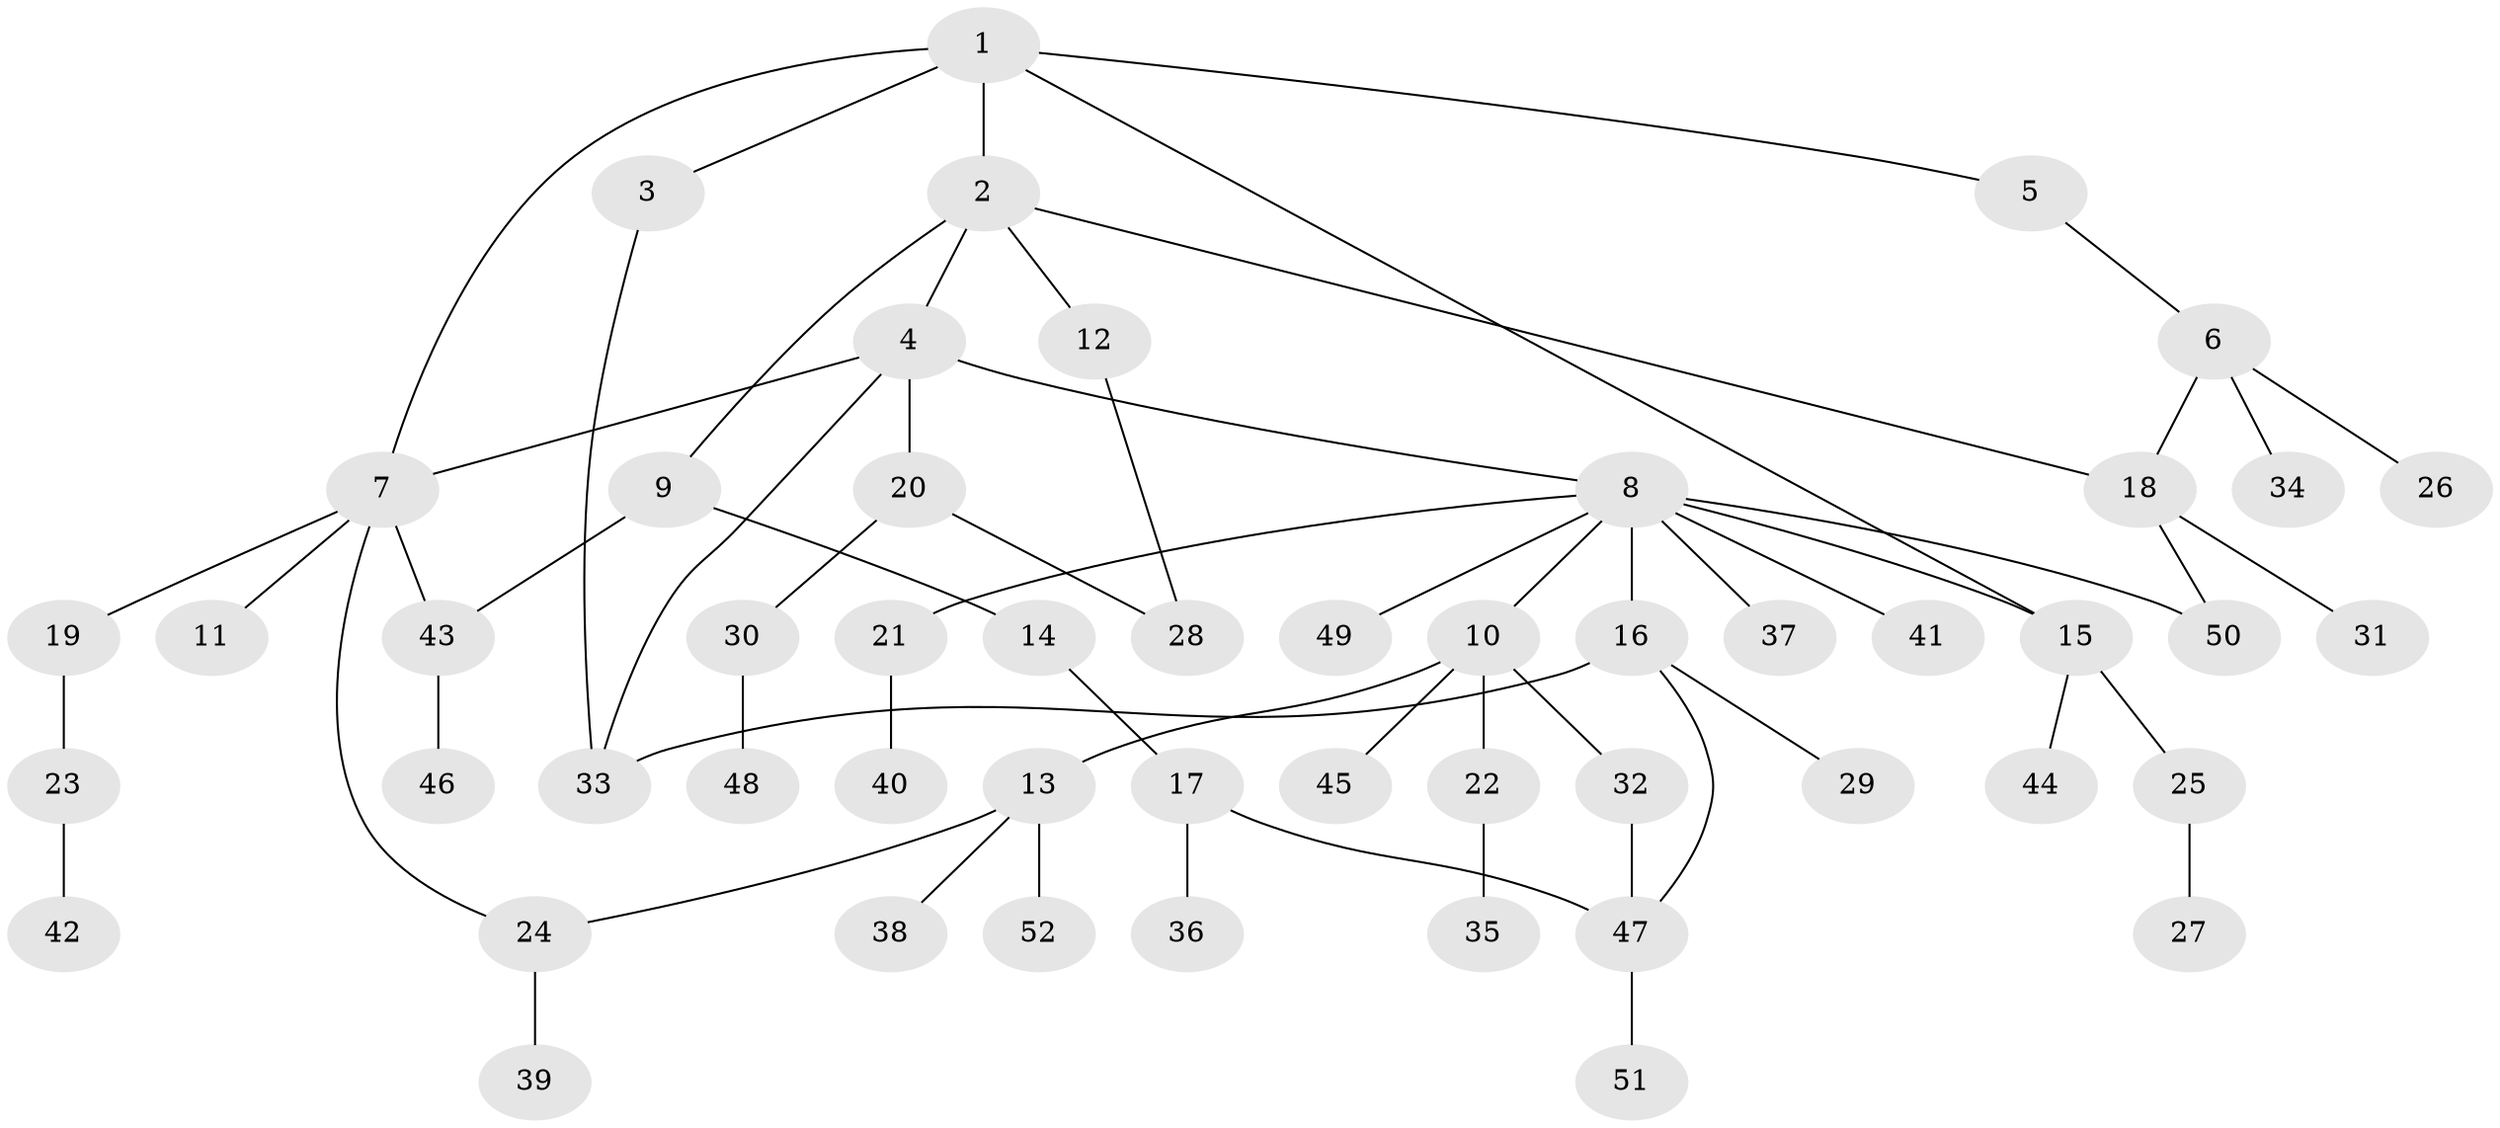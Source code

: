 // coarse degree distribution, {7: 0.05555555555555555, 5: 0.05555555555555555, 2: 0.16666666666666666, 4: 0.1111111111111111, 9: 0.027777777777777776, 3: 0.1388888888888889, 1: 0.4444444444444444}
// Generated by graph-tools (version 1.1) at 2025/51/02/27/25 19:51:37]
// undirected, 52 vertices, 62 edges
graph export_dot {
graph [start="1"]
  node [color=gray90,style=filled];
  1;
  2;
  3;
  4;
  5;
  6;
  7;
  8;
  9;
  10;
  11;
  12;
  13;
  14;
  15;
  16;
  17;
  18;
  19;
  20;
  21;
  22;
  23;
  24;
  25;
  26;
  27;
  28;
  29;
  30;
  31;
  32;
  33;
  34;
  35;
  36;
  37;
  38;
  39;
  40;
  41;
  42;
  43;
  44;
  45;
  46;
  47;
  48;
  49;
  50;
  51;
  52;
  1 -- 2;
  1 -- 3;
  1 -- 5;
  1 -- 7;
  1 -- 15;
  2 -- 4;
  2 -- 9;
  2 -- 12;
  2 -- 18;
  3 -- 33;
  4 -- 8;
  4 -- 20;
  4 -- 33;
  4 -- 7;
  5 -- 6;
  6 -- 18;
  6 -- 26;
  6 -- 34;
  7 -- 11;
  7 -- 19;
  7 -- 24;
  7 -- 43;
  8 -- 10;
  8 -- 16;
  8 -- 21;
  8 -- 37;
  8 -- 41;
  8 -- 49;
  8 -- 15;
  8 -- 50;
  9 -- 14;
  9 -- 43;
  10 -- 13;
  10 -- 22;
  10 -- 32;
  10 -- 45;
  12 -- 28;
  13 -- 38;
  13 -- 52;
  13 -- 24;
  14 -- 17;
  15 -- 25;
  15 -- 44;
  16 -- 29;
  16 -- 33;
  16 -- 47;
  17 -- 36;
  17 -- 47;
  18 -- 31;
  18 -- 50;
  19 -- 23;
  20 -- 28;
  20 -- 30;
  21 -- 40;
  22 -- 35;
  23 -- 42;
  24 -- 39;
  25 -- 27;
  30 -- 48;
  32 -- 47;
  43 -- 46;
  47 -- 51;
}
